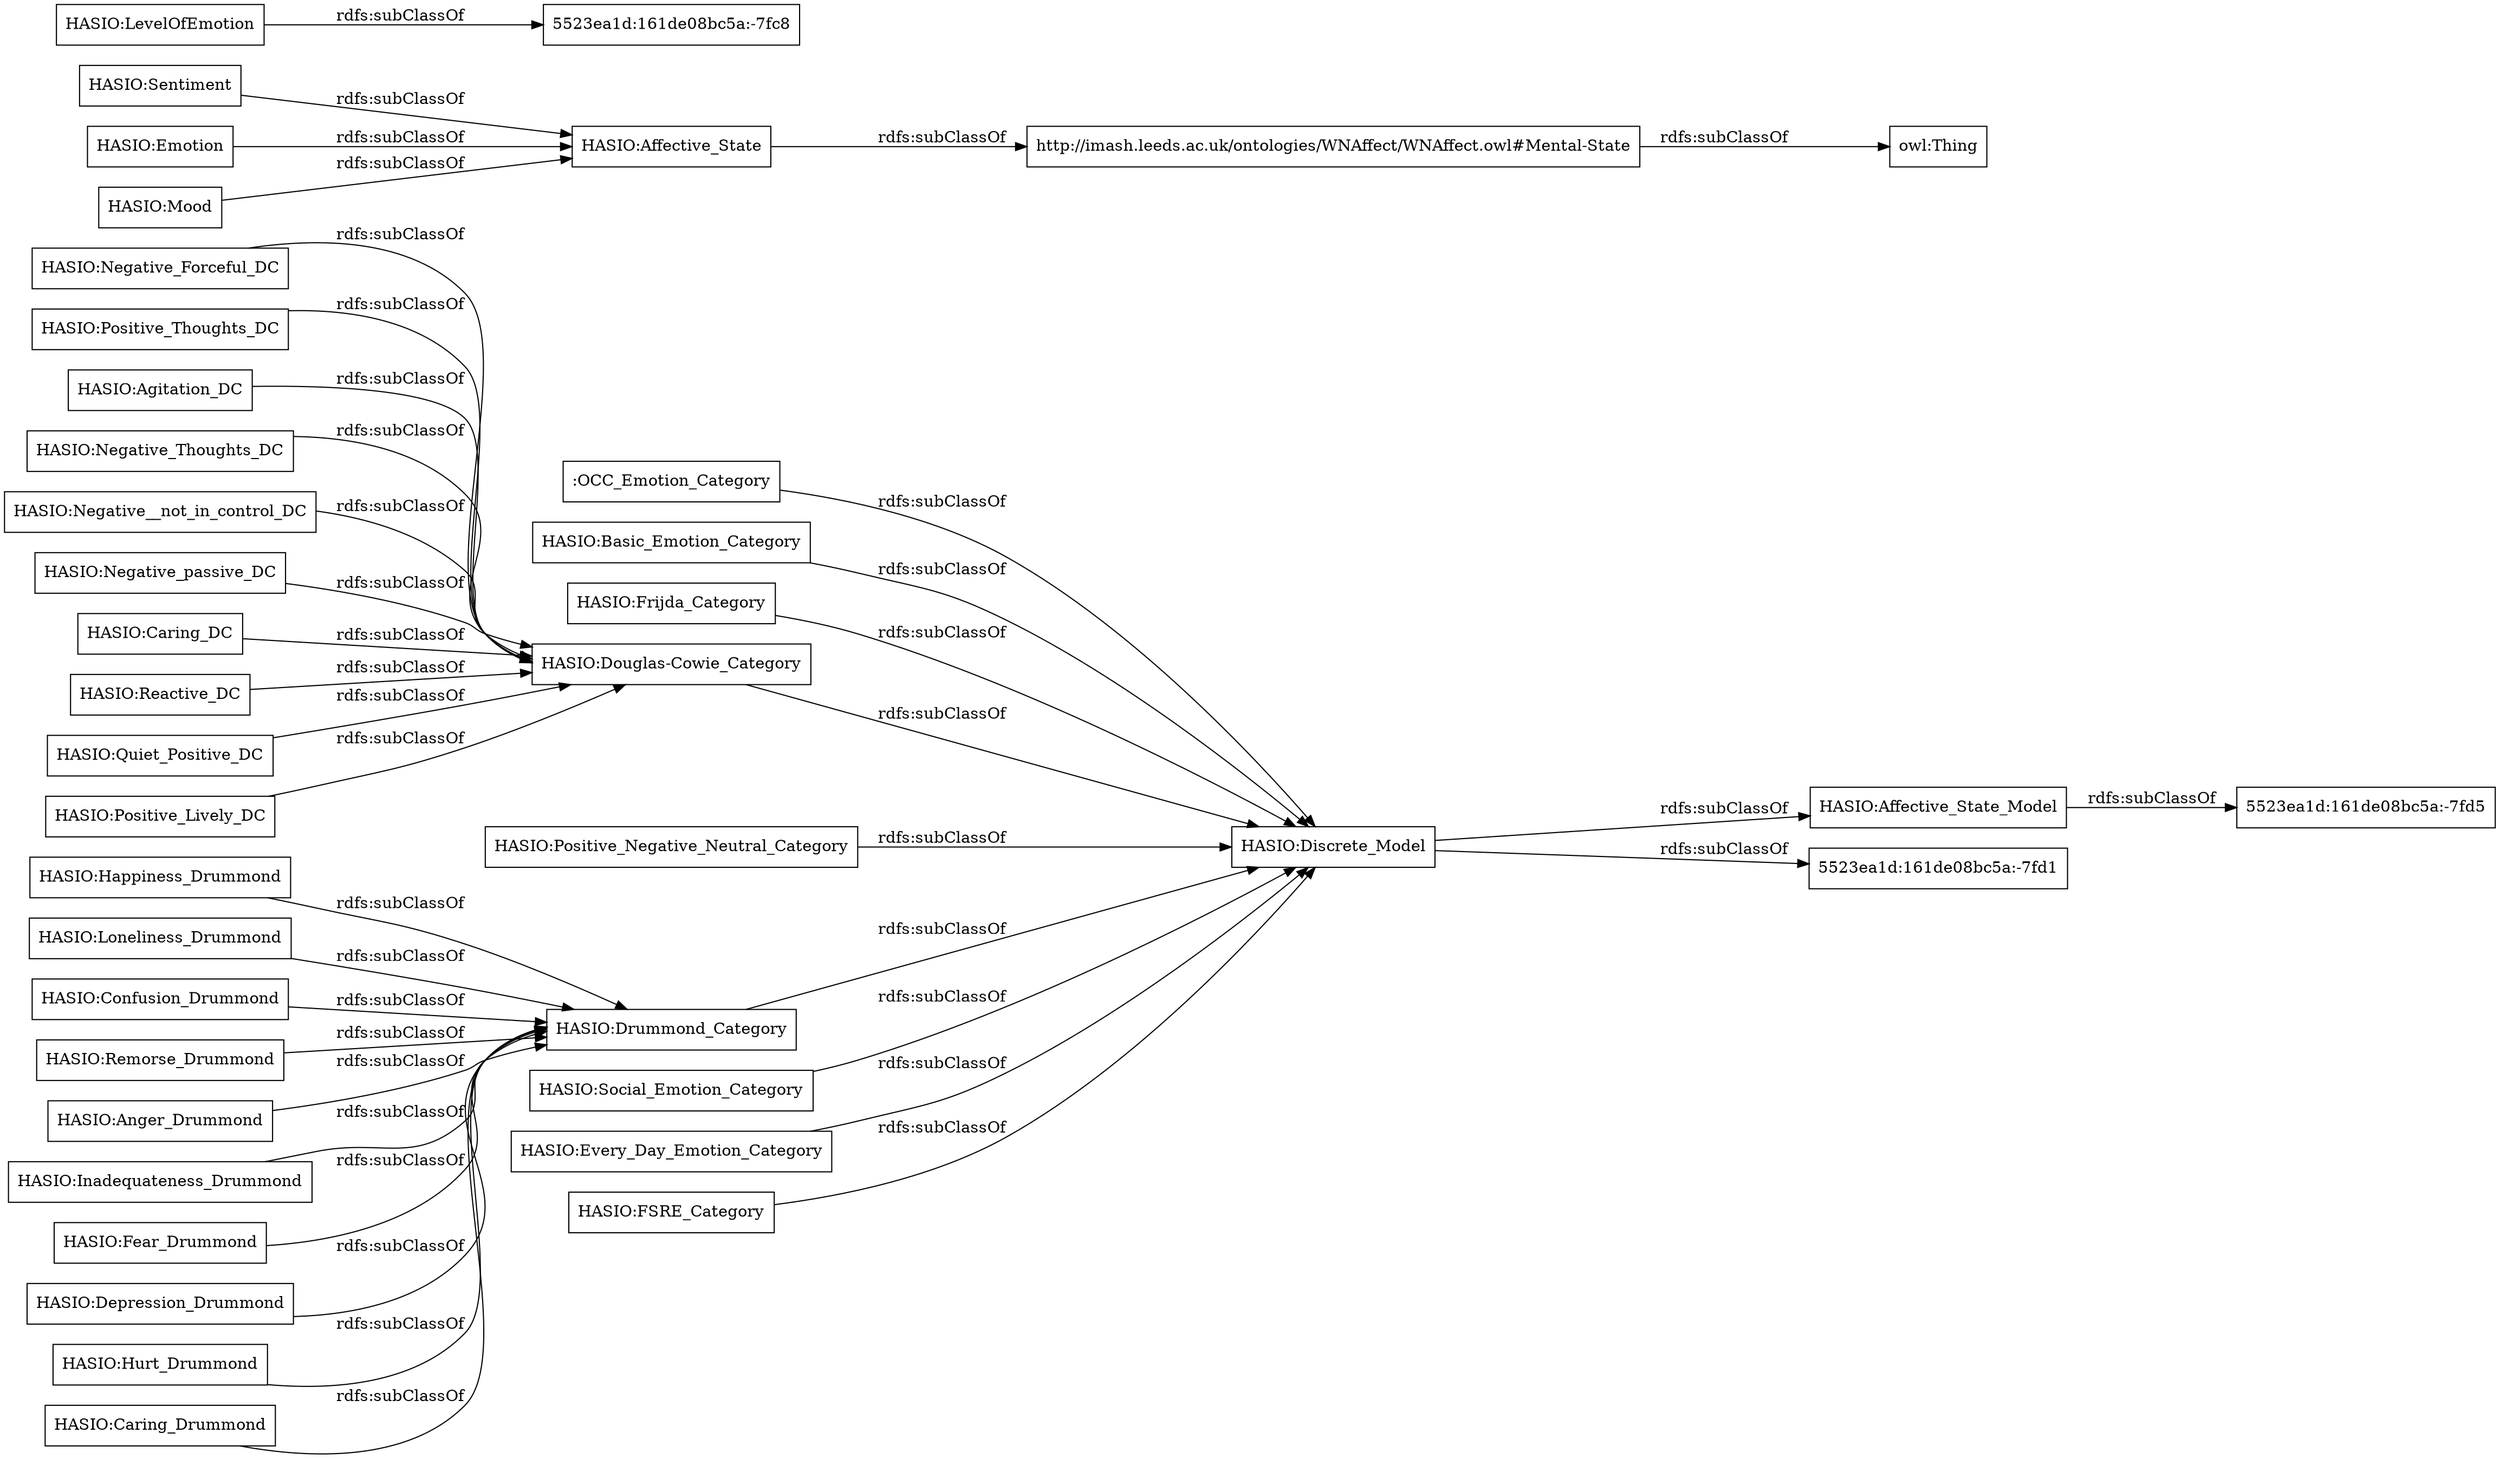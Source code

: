 digraph ar2dtool_diagram { 
rankdir=LR;
size="1000"
node [shape = rectangle, color="black"]; ":OCC_Emotion_Category" "HASIO:Happiness_Drummond" "HASIO:Basic_Emotion_Category" "HASIO:Negative_Forceful_DC" "HASIO:Affective_State_Model" "HASIO:Loneliness_Drummond" "HASIO:Positive_Thoughts_DC" "HASIO:Sentiment" "HASIO:Agitation_DC" "HASIO:Emotion" "HASIO:Affective_State" "HASIO:LevelOfEmotion" "http://imash.leeds.ac.uk/ontologies/WNAffect/WNAffect.owl#Mental-State" "HASIO:Confusion_Drummond" "HASIO:Mood" "HASIO:Frijda_Category" "HASIO:Douglas-Cowie_Category" "HASIO:Remorse_Drummond" "HASIO:Anger_Drummond" "HASIO:Inadequateness_Drummond" "HASIO:Negative_Thoughts_DC" "HASIO:Negative__not_in_control_DC" "HASIO:Fear_Drummond" "HASIO:Positive_Negative_Neutral_Category" "HASIO:Depression_Drummond" "HASIO:Drummond_Category" "HASIO:Hurt_Drummond" "HASIO:Social_Emotion_Category" "HASIO:Negative_passive_DC" "HASIO:Caring_DC" "5523ea1d:161de08bc5a:-7fd1" "HASIO:Caring_Drummond" "HASIO:Reactive_DC" "HASIO:Quiet_Positive_DC" "HASIO:Every_Day_Emotion_Category" "HASIO:Discrete_Model" "HASIO:Positive_Lively_DC" "HASIO:FSRE_Category" "5523ea1d:161de08bc5a:-7fc8" "5523ea1d:161de08bc5a:-7fd5" ; /*classes style*/
	"HASIO:Positive_Negative_Neutral_Category" -> "HASIO:Discrete_Model" [ label = "rdfs:subClassOf" ];
	"HASIO:Loneliness_Drummond" -> "HASIO:Drummond_Category" [ label = "rdfs:subClassOf" ];
	"HASIO:Anger_Drummond" -> "HASIO:Drummond_Category" [ label = "rdfs:subClassOf" ];
	"HASIO:Every_Day_Emotion_Category" -> "HASIO:Discrete_Model" [ label = "rdfs:subClassOf" ];
	"HASIO:Negative__not_in_control_DC" -> "HASIO:Douglas-Cowie_Category" [ label = "rdfs:subClassOf" ];
	"HASIO:Negative_Forceful_DC" -> "HASIO:Douglas-Cowie_Category" [ label = "rdfs:subClassOf" ];
	"HASIO:Basic_Emotion_Category" -> "HASIO:Discrete_Model" [ label = "rdfs:subClassOf" ];
	"HASIO:Emotion" -> "HASIO:Affective_State" [ label = "rdfs:subClassOf" ];
	"HASIO:Social_Emotion_Category" -> "HASIO:Discrete_Model" [ label = "rdfs:subClassOf" ];
	"http://imash.leeds.ac.uk/ontologies/WNAffect/WNAffect.owl#Mental-State" -> "owl:Thing" [ label = "rdfs:subClassOf" ];
	"HASIO:Discrete_Model" -> "5523ea1d:161de08bc5a:-7fd1" [ label = "rdfs:subClassOf" ];
	"HASIO:Discrete_Model" -> "HASIO:Affective_State_Model" [ label = "rdfs:subClassOf" ];
	"HASIO:Frijda_Category" -> "HASIO:Discrete_Model" [ label = "rdfs:subClassOf" ];
	"HASIO:Reactive_DC" -> "HASIO:Douglas-Cowie_Category" [ label = "rdfs:subClassOf" ];
	"HASIO:Quiet_Positive_DC" -> "HASIO:Douglas-Cowie_Category" [ label = "rdfs:subClassOf" ];
	"HASIO:Hurt_Drummond" -> "HASIO:Drummond_Category" [ label = "rdfs:subClassOf" ];
	"HASIO:Depression_Drummond" -> "HASIO:Drummond_Category" [ label = "rdfs:subClassOf" ];
	"HASIO:Sentiment" -> "HASIO:Affective_State" [ label = "rdfs:subClassOf" ];
	"HASIO:Inadequateness_Drummond" -> "HASIO:Drummond_Category" [ label = "rdfs:subClassOf" ];
	"HASIO:Douglas-Cowie_Category" -> "HASIO:Discrete_Model" [ label = "rdfs:subClassOf" ];
	"HASIO:Caring_DC" -> "HASIO:Douglas-Cowie_Category" [ label = "rdfs:subClassOf" ];
	"HASIO:Positive_Lively_DC" -> "HASIO:Douglas-Cowie_Category" [ label = "rdfs:subClassOf" ];
	"HASIO:Affective_State" -> "http://imash.leeds.ac.uk/ontologies/WNAffect/WNAffect.owl#Mental-State" [ label = "rdfs:subClassOf" ];
	"HASIO:Caring_Drummond" -> "HASIO:Drummond_Category" [ label = "rdfs:subClassOf" ];
	":OCC_Emotion_Category" -> "HASIO:Discrete_Model" [ label = "rdfs:subClassOf" ];
	"HASIO:Happiness_Drummond" -> "HASIO:Drummond_Category" [ label = "rdfs:subClassOf" ];
	"HASIO:LevelOfEmotion" -> "5523ea1d:161de08bc5a:-7fc8" [ label = "rdfs:subClassOf" ];
	"HASIO:Confusion_Drummond" -> "HASIO:Drummond_Category" [ label = "rdfs:subClassOf" ];
	"HASIO:Affective_State_Model" -> "5523ea1d:161de08bc5a:-7fd5" [ label = "rdfs:subClassOf" ];
	"HASIO:Negative_passive_DC" -> "HASIO:Douglas-Cowie_Category" [ label = "rdfs:subClassOf" ];
	"HASIO:Positive_Thoughts_DC" -> "HASIO:Douglas-Cowie_Category" [ label = "rdfs:subClassOf" ];
	"HASIO:FSRE_Category" -> "HASIO:Discrete_Model" [ label = "rdfs:subClassOf" ];
	"HASIO:Fear_Drummond" -> "HASIO:Drummond_Category" [ label = "rdfs:subClassOf" ];
	"HASIO:Mood" -> "HASIO:Affective_State" [ label = "rdfs:subClassOf" ];
	"HASIO:Remorse_Drummond" -> "HASIO:Drummond_Category" [ label = "rdfs:subClassOf" ];
	"HASIO:Agitation_DC" -> "HASIO:Douglas-Cowie_Category" [ label = "rdfs:subClassOf" ];
	"HASIO:Drummond_Category" -> "HASIO:Discrete_Model" [ label = "rdfs:subClassOf" ];
	"HASIO:Negative_Thoughts_DC" -> "HASIO:Douglas-Cowie_Category" [ label = "rdfs:subClassOf" ];

}
